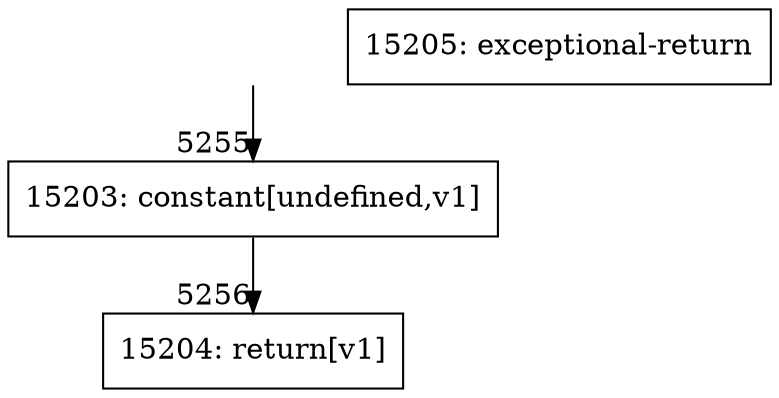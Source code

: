 digraph {
rankdir="TD"
BB_entry337[shape=none,label=""];
BB_entry337 -> BB5255 [tailport=s, headport=n, headlabel="    5255"]
BB5255 [shape=record label="{15203: constant[undefined,v1]}" ] 
BB5255 -> BB5256 [tailport=s, headport=n, headlabel="      5256"]
BB5256 [shape=record label="{15204: return[v1]}" ] 
BB5257 [shape=record label="{15205: exceptional-return}" ] 
}

